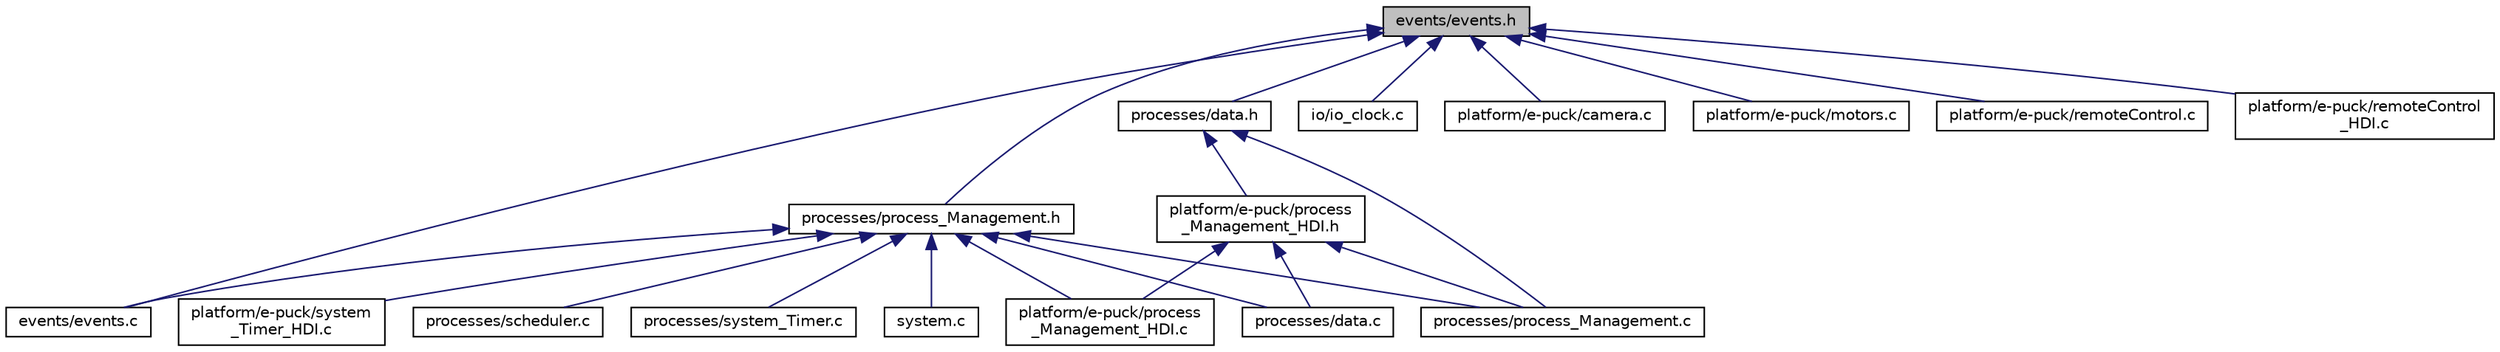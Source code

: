digraph "events/events.h"
{
  edge [fontname="Helvetica",fontsize="10",labelfontname="Helvetica",labelfontsize="10"];
  node [fontname="Helvetica",fontsize="10",shape=record];
  Node1 [label="events/events.h",height=0.2,width=0.4,color="black", fillcolor="grey75", style="filled", fontcolor="black"];
  Node1 -> Node2 [dir="back",color="midnightblue",fontsize="10",style="solid",fontname="Helvetica"];
  Node2 [label="processes/process_Management.h",height=0.2,width=0.4,color="black", fillcolor="white", style="filled",URL="$dd/de5/process__Management_8h.html",tooltip="This file includes all functions wich are needed to manage processes (e.g. task creation, switching, termination) "];
  Node2 -> Node3 [dir="back",color="midnightblue",fontsize="10",style="solid",fontname="Helvetica"];
  Node3 [label="system.c",height=0.2,width=0.4,color="black", fillcolor="white", style="filled",URL="$d4/dfd/system_8c.html",tooltip="defines functions to initialise and start OpenSwarm. "];
  Node2 -> Node4 [dir="back",color="midnightblue",fontsize="10",style="solid",fontname="Helvetica"];
  Node4 [label="events/events.c",height=0.2,width=0.4,color="black", fillcolor="white", style="filled",URL="$de/deb/events_8c.html",tooltip="defines functions to create, (un)subscribe, (un)register, and delete events and related handler..."];
  Node2 -> Node5 [dir="back",color="midnightblue",fontsize="10",style="solid",fontname="Helvetica"];
  Node5 [label="platform/e-puck/process\l_Management_HDI.c",height=0.2,width=0.4,color="black", fillcolor="white", style="filled",URL="$d2/d78/process__Management__HDI_8c.html",tooltip="Hardware dependent implementations to manage processes (e.g. task swichting) "];
  Node2 -> Node6 [dir="back",color="midnightblue",fontsize="10",style="solid",fontname="Helvetica"];
  Node6 [label="platform/e-puck/system\l_Timer_HDI.c",height=0.2,width=0.4,color="black", fillcolor="white", style="filled",URL="$d7/de8/system__Timer__HDI_8c.html",tooltip="Hardware dependent implementations to initialise, configure and the operating system. "];
  Node2 -> Node7 [dir="back",color="midnightblue",fontsize="10",style="solid",fontname="Helvetica"];
  Node7 [label="processes/data.c",height=0.2,width=0.4,color="black", fillcolor="white", style="filled",URL="$de/da9/data_8c.html",tooltip="This file includes all functions which are needed to manage data structures needed by the processes m..."];
  Node2 -> Node8 [dir="back",color="midnightblue",fontsize="10",style="solid",fontname="Helvetica"];
  Node8 [label="processes/process_Management.c",height=0.2,width=0.4,color="black", fillcolor="white", style="filled",URL="$da/d14/process__Management_8c.html",tooltip="This file includes all functions wich are needed to manage processes (e.g. task swichting) ..."];
  Node2 -> Node9 [dir="back",color="midnightblue",fontsize="10",style="solid",fontname="Helvetica"];
  Node9 [label="processes/scheduler.c",height=0.2,width=0.4,color="black", fillcolor="white", style="filled",URL="$dd/d6c/scheduler_8c.html",tooltip="This file includes all functions wich are needed to specify a scheduling algorithm. "];
  Node2 -> Node10 [dir="back",color="midnightblue",fontsize="10",style="solid",fontname="Helvetica"];
  Node10 [label="processes/system_Timer.c",height=0.2,width=0.4,color="black", fillcolor="white", style="filled",URL="$de/dfb/system__Timer_8c.html",tooltip="This file includes all hardware dependent functions, which are nesessary to initialise, configure and run the system Time. "];
  Node1 -> Node4 [dir="back",color="midnightblue",fontsize="10",style="solid",fontname="Helvetica"];
  Node1 -> Node11 [dir="back",color="midnightblue",fontsize="10",style="solid",fontname="Helvetica"];
  Node11 [label="io/io_clock.c",height=0.2,width=0.4,color="black", fillcolor="white", style="filled",URL="$da/d17/io__clock_8c.html",tooltip="defines the system clock that provides a continuous time value (granulation of 1 ms). "];
  Node1 -> Node12 [dir="back",color="midnightblue",fontsize="10",style="solid",fontname="Helvetica"];
  Node12 [label="platform/e-puck/camera.c",height=0.2,width=0.4,color="black", fillcolor="white", style="filled",URL="$d1/de0/camera_8c.html",tooltip="This file includes functions to process data retrieved by a camera. "];
  Node1 -> Node13 [dir="back",color="midnightblue",fontsize="10",style="solid",fontname="Helvetica"];
  Node13 [label="platform/e-puck/motors.c",height=0.2,width=0.4,color="black", fillcolor="white", style="filled",URL="$d6/d0e/motors_8c.html",tooltip="This file provides the function needed to actuate the motors. "];
  Node1 -> Node14 [dir="back",color="midnightblue",fontsize="10",style="solid",fontname="Helvetica"];
  Node14 [label="processes/data.h",height=0.2,width=0.4,color="black", fillcolor="white", style="filled",URL="$d2/dbd/data_8h.html",tooltip="This file includes all functions which are needed to manage data structures needed by the processes m..."];
  Node14 -> Node15 [dir="back",color="midnightblue",fontsize="10",style="solid",fontname="Helvetica"];
  Node15 [label="platform/e-puck/process\l_Management_HDI.h",height=0.2,width=0.4,color="black", fillcolor="white", style="filled",URL="$de/dad/process__Management__HDI_8h.html",tooltip="Hardware dependent implementations to manage processes (e.g. task swichting) "];
  Node15 -> Node5 [dir="back",color="midnightblue",fontsize="10",style="solid",fontname="Helvetica"];
  Node15 -> Node7 [dir="back",color="midnightblue",fontsize="10",style="solid",fontname="Helvetica"];
  Node15 -> Node8 [dir="back",color="midnightblue",fontsize="10",style="solid",fontname="Helvetica"];
  Node14 -> Node8 [dir="back",color="midnightblue",fontsize="10",style="solid",fontname="Helvetica"];
  Node1 -> Node16 [dir="back",color="midnightblue",fontsize="10",style="solid",fontname="Helvetica"];
  Node16 [label="platform/e-puck/remoteControl.c",height=0.2,width=0.4,color="black", fillcolor="white", style="filled",URL="$d7/d92/remoteControl_8c.html",tooltip="This file includes functions needed to receive and decode messages from a remote control. "];
  Node1 -> Node17 [dir="back",color="midnightblue",fontsize="10",style="solid",fontname="Helvetica"];
  Node17 [label="platform/e-puck/remoteControl\l_HDI.c",height=0.2,width=0.4,color="black", fillcolor="white", style="filled",URL="$d0/dae/remoteControl__HDI_8c.html",tooltip="Hardware dependent implementations to receive and decode messages from a remote control. "];
}
